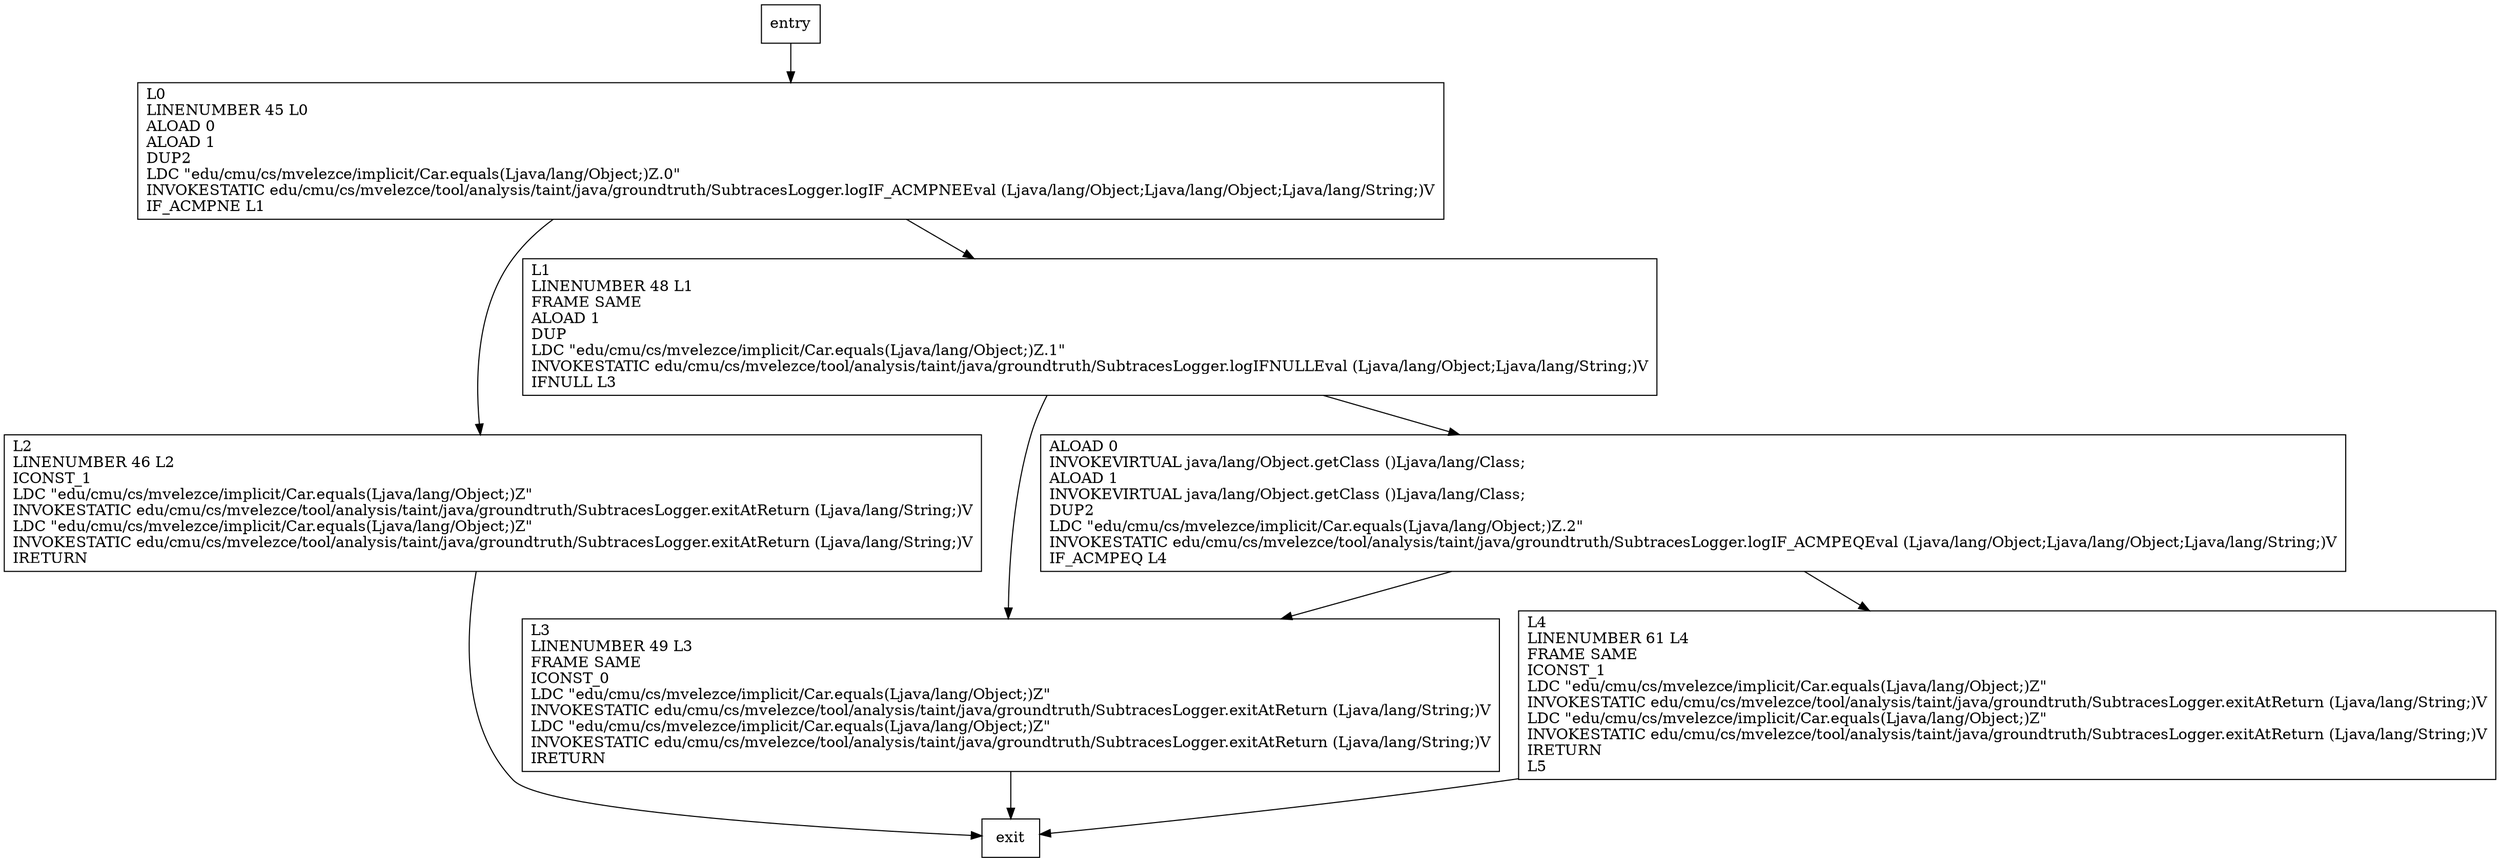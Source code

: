 digraph equals {
node [shape=record];
1645638504 [label="L0\lLINENUMBER 45 L0\lALOAD 0\lALOAD 1\lDUP2\lLDC \"edu/cmu/cs/mvelezce/implicit/Car.equals(Ljava/lang/Object;)Z.0\"\lINVOKESTATIC edu/cmu/cs/mvelezce/tool/analysis/taint/java/groundtruth/SubtracesLogger.logIF_ACMPNEEval (Ljava/lang/Object;Ljava/lang/Object;Ljava/lang/String;)V\lIF_ACMPNE L1\l"];
557091046 [label="L2\lLINENUMBER 46 L2\lICONST_1\lLDC \"edu/cmu/cs/mvelezce/implicit/Car.equals(Ljava/lang/Object;)Z\"\lINVOKESTATIC edu/cmu/cs/mvelezce/tool/analysis/taint/java/groundtruth/SubtracesLogger.exitAtReturn (Ljava/lang/String;)V\lLDC \"edu/cmu/cs/mvelezce/implicit/Car.equals(Ljava/lang/Object;)Z\"\lINVOKESTATIC edu/cmu/cs/mvelezce/tool/analysis/taint/java/groundtruth/SubtracesLogger.exitAtReturn (Ljava/lang/String;)V\lIRETURN\l"];
963176789 [label="L3\lLINENUMBER 49 L3\lFRAME SAME\lICONST_0\lLDC \"edu/cmu/cs/mvelezce/implicit/Car.equals(Ljava/lang/Object;)Z\"\lINVOKESTATIC edu/cmu/cs/mvelezce/tool/analysis/taint/java/groundtruth/SubtracesLogger.exitAtReturn (Ljava/lang/String;)V\lLDC \"edu/cmu/cs/mvelezce/implicit/Car.equals(Ljava/lang/Object;)Z\"\lINVOKESTATIC edu/cmu/cs/mvelezce/tool/analysis/taint/java/groundtruth/SubtracesLogger.exitAtReturn (Ljava/lang/String;)V\lIRETURN\l"];
1748257288 [label="ALOAD 0\lINVOKEVIRTUAL java/lang/Object.getClass ()Ljava/lang/Class;\lALOAD 1\lINVOKEVIRTUAL java/lang/Object.getClass ()Ljava/lang/Class;\lDUP2\lLDC \"edu/cmu/cs/mvelezce/implicit/Car.equals(Ljava/lang/Object;)Z.2\"\lINVOKESTATIC edu/cmu/cs/mvelezce/tool/analysis/taint/java/groundtruth/SubtracesLogger.logIF_ACMPEQEval (Ljava/lang/Object;Ljava/lang/Object;Ljava/lang/String;)V\lIF_ACMPEQ L4\l"];
192815346 [label="L1\lLINENUMBER 48 L1\lFRAME SAME\lALOAD 1\lDUP\lLDC \"edu/cmu/cs/mvelezce/implicit/Car.equals(Ljava/lang/Object;)Z.1\"\lINVOKESTATIC edu/cmu/cs/mvelezce/tool/analysis/taint/java/groundtruth/SubtracesLogger.logIFNULLEval (Ljava/lang/Object;Ljava/lang/String;)V\lIFNULL L3\l"];
1016997158 [label="L4\lLINENUMBER 61 L4\lFRAME SAME\lICONST_1\lLDC \"edu/cmu/cs/mvelezce/implicit/Car.equals(Ljava/lang/Object;)Z\"\lINVOKESTATIC edu/cmu/cs/mvelezce/tool/analysis/taint/java/groundtruth/SubtracesLogger.exitAtReturn (Ljava/lang/String;)V\lLDC \"edu/cmu/cs/mvelezce/implicit/Car.equals(Ljava/lang/Object;)Z\"\lINVOKESTATIC edu/cmu/cs/mvelezce/tool/analysis/taint/java/groundtruth/SubtracesLogger.exitAtReturn (Ljava/lang/String;)V\lIRETURN\lL5\l"];
entry;
exit;
1645638504 -> 557091046;
1645638504 -> 192815346;
entry -> 1645638504;
557091046 -> exit;
963176789 -> exit;
1748257288 -> 963176789;
1748257288 -> 1016997158;
192815346 -> 963176789;
192815346 -> 1748257288;
1016997158 -> exit;
}
